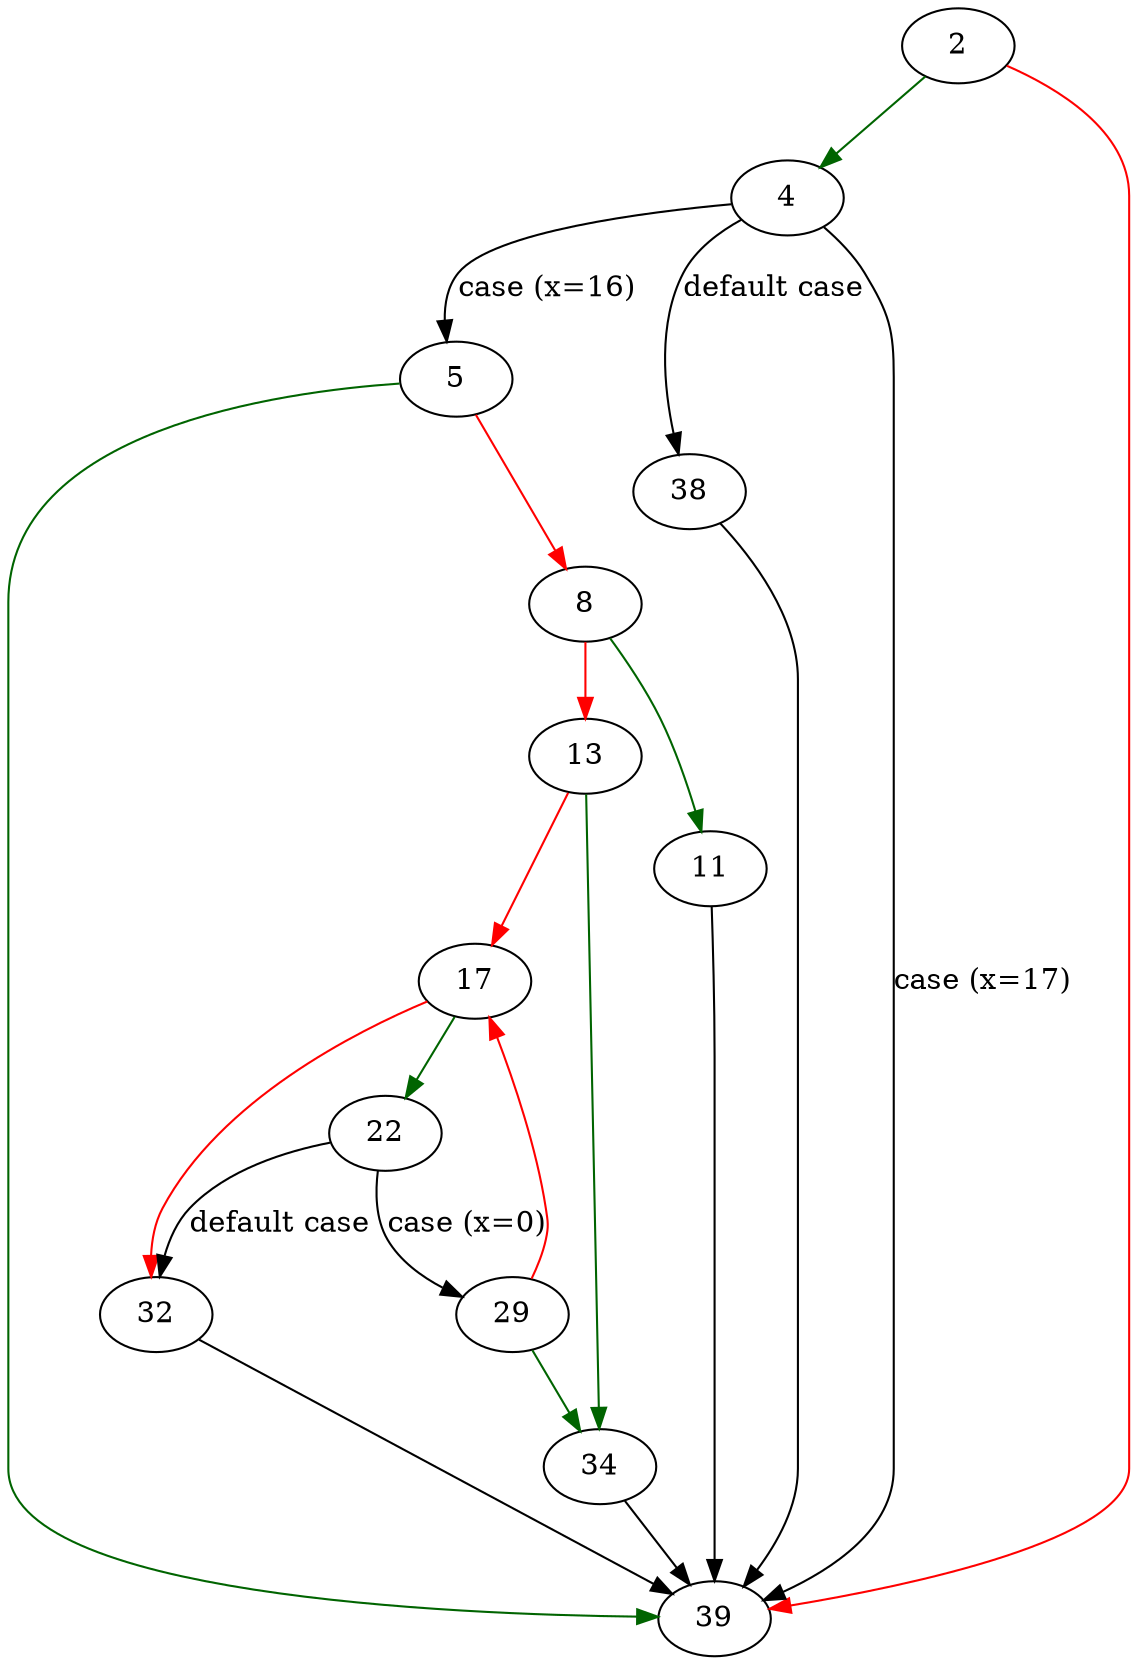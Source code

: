 strict digraph "ignorable_failure" {
	// Node definitions.
	2 [entry=true];
	4;
	39;
	5;
	38;
	8;
	11;
	13;
	34;
	17;
	22;
	32;
	29;

	// Edge definitions.
	2 -> 4 [
		color=darkgreen
		cond=true
	];
	2 -> 39 [
		color=red
		cond=false
	];
	4 -> 39 [
		cond="case (x=17)"
		label="case (x=17)"
	];
	4 -> 5 [
		cond="case (x=16)"
		label="case (x=16)"
	];
	4 -> 38 [
		cond="default case"
		label="default case"
	];
	5 -> 39 [
		color=darkgreen
		cond=true
	];
	5 -> 8 [
		color=red
		cond=false
	];
	38 -> 39;
	8 -> 11 [
		color=darkgreen
		cond=true
	];
	8 -> 13 [
		color=red
		cond=false
	];
	11 -> 39;
	13 -> 34 [
		color=darkgreen
		cond=true
	];
	13 -> 17 [
		color=red
		cond=false
	];
	34 -> 39;
	17 -> 22 [
		color=darkgreen
		cond=true
	];
	17 -> 32 [
		color=red
		cond=false
	];
	22 -> 32 [
		cond="default case"
		label="default case"
	];
	22 -> 29 [
		cond="case (x=0)"
		label="case (x=0)"
	];
	32 -> 39;
	29 -> 34 [
		color=darkgreen
		cond=true
	];
	29 -> 17 [
		color=red
		cond=false
	];
}